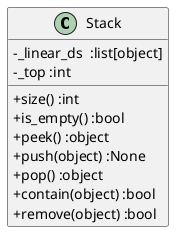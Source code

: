 @startuml

skinparam ClassAttributeIconSize 0
class Stack {
    -_linear_ds  :list[object]
    -_top :int
    +size() :int
    +is_empty() :bool
    +peek() :object
    +push(object) :None
    +pop() :object
    +contain(object) :bool
    +remove(object) :bool
}

@enduml